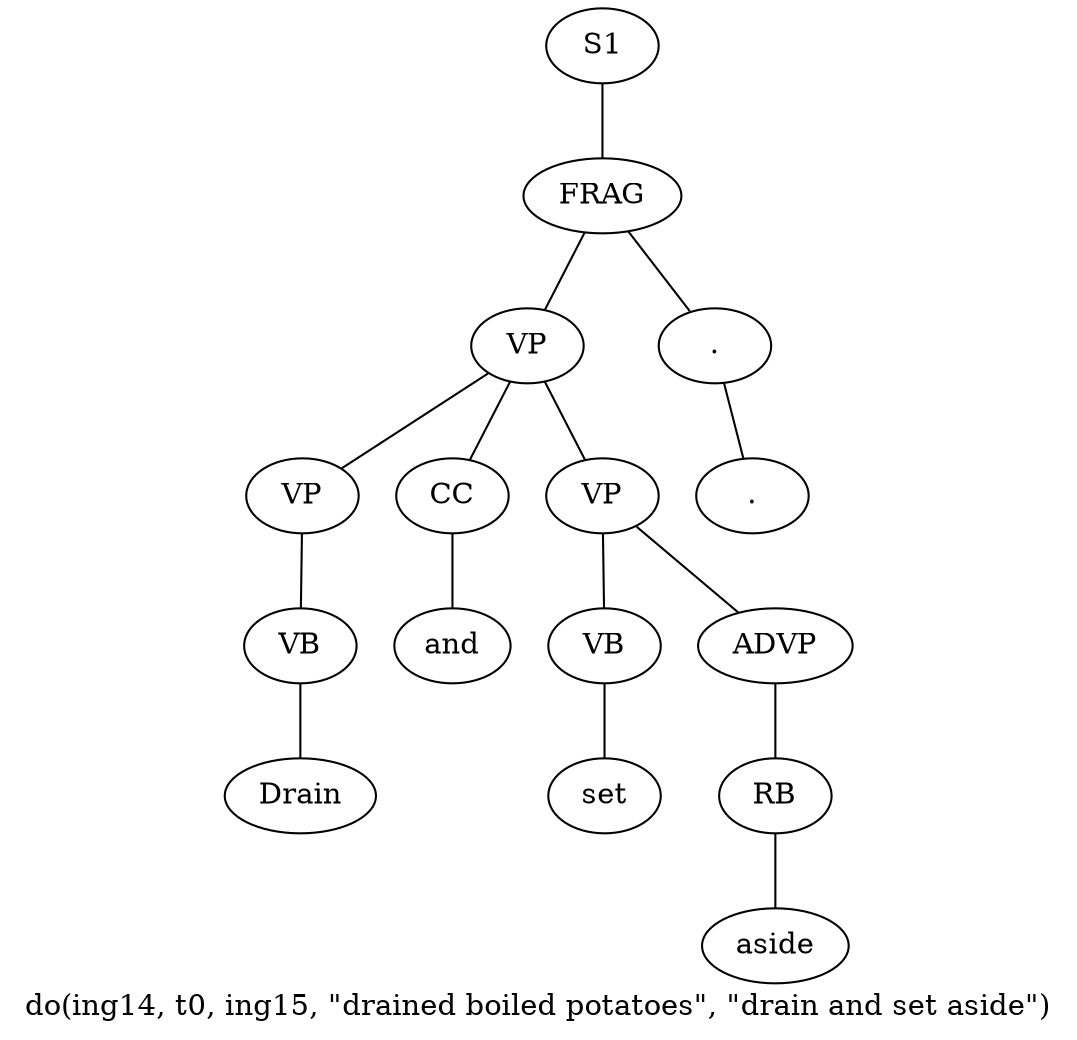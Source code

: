 graph SyntaxGraph {
	label = "do(ing14, t0, ing15, \"drained boiled potatoes\", \"drain and set aside\")";
	Node0 [label="S1"];
	Node1 [label="FRAG"];
	Node2 [label="VP"];
	Node3 [label="VP"];
	Node4 [label="VB"];
	Node5 [label="Drain"];
	Node6 [label="CC"];
	Node7 [label="and"];
	Node8 [label="VP"];
	Node9 [label="VB"];
	Node10 [label="set"];
	Node11 [label="ADVP"];
	Node12 [label="RB"];
	Node13 [label="aside"];
	Node14 [label="."];
	Node15 [label="."];

	Node0 -- Node1;
	Node1 -- Node2;
	Node1 -- Node14;
	Node2 -- Node3;
	Node2 -- Node6;
	Node2 -- Node8;
	Node3 -- Node4;
	Node4 -- Node5;
	Node6 -- Node7;
	Node8 -- Node9;
	Node8 -- Node11;
	Node9 -- Node10;
	Node11 -- Node12;
	Node12 -- Node13;
	Node14 -- Node15;
}